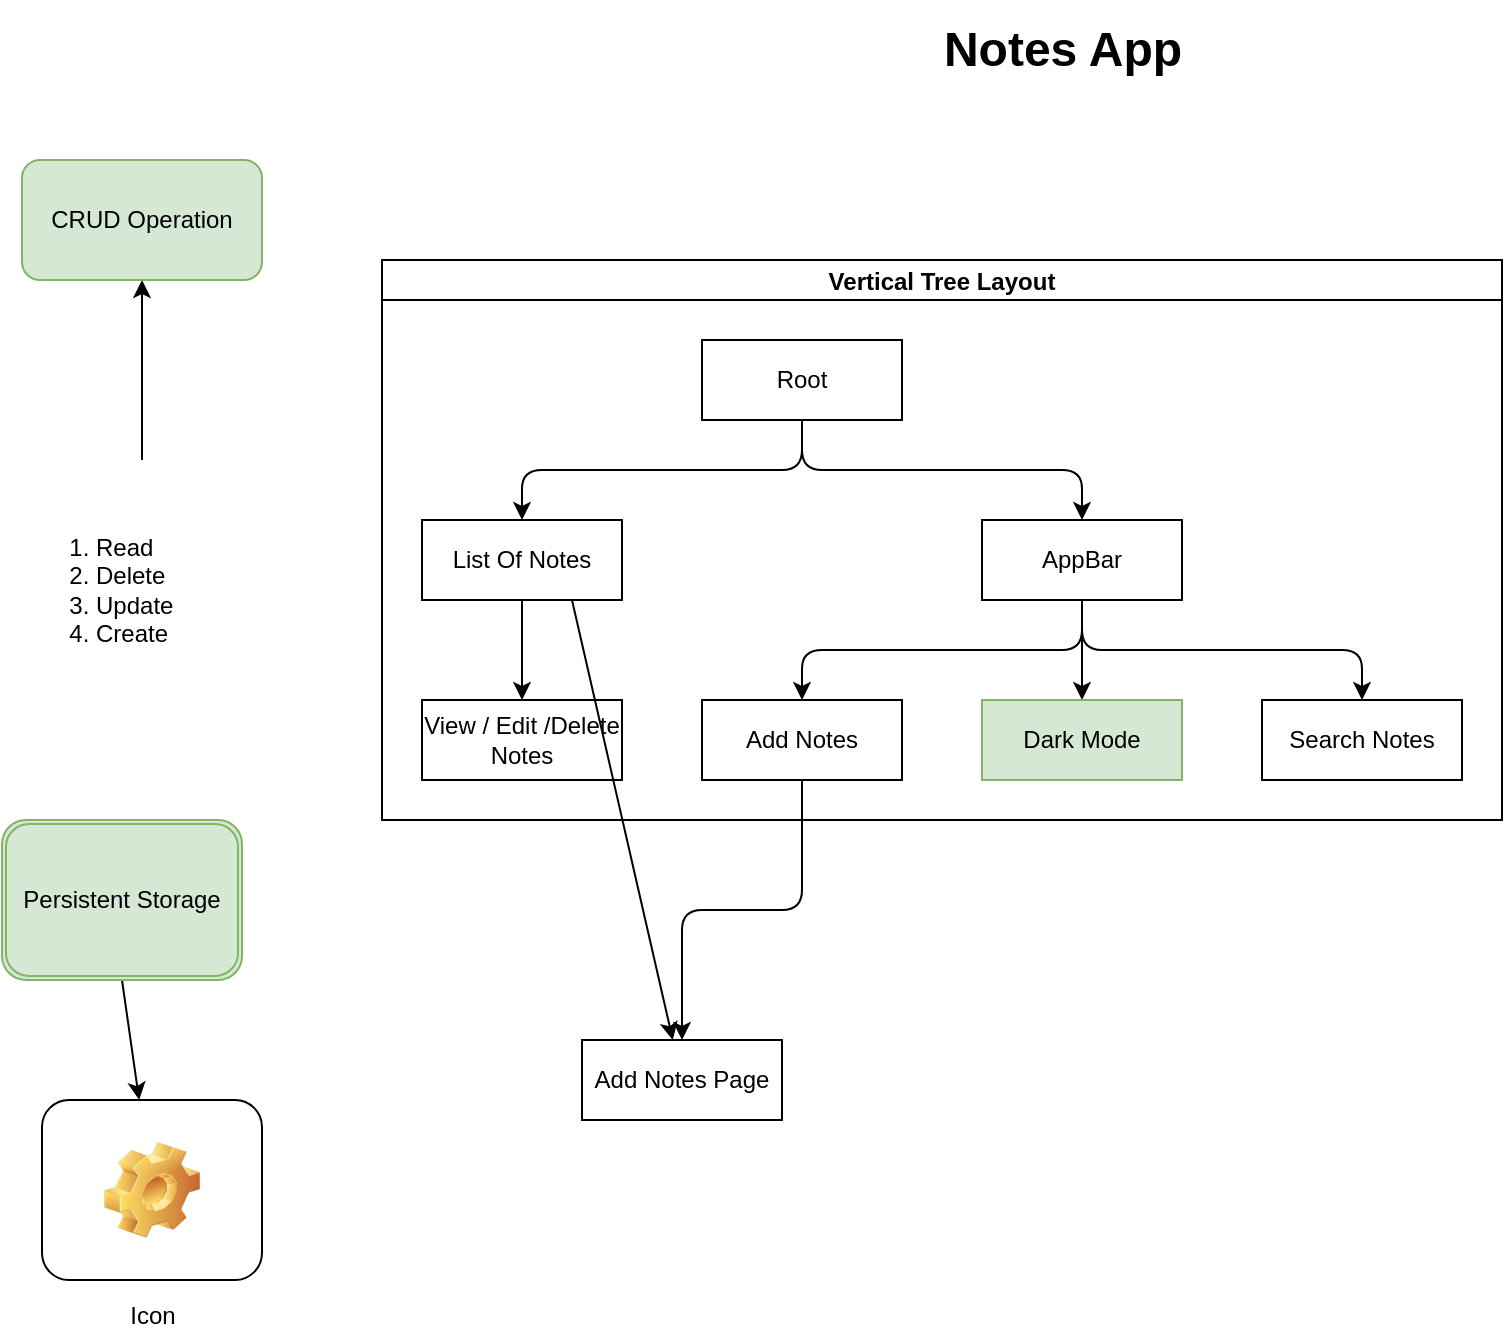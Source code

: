 <mxfile>
    <diagram id="owHmtyhuRX1xeUSnoraB" name="Page-1">
        <mxGraphModel dx="973" dy="1657" grid="1" gridSize="10" guides="1" tooltips="1" connect="1" arrows="1" fold="1" page="1" pageScale="1" pageWidth="827" pageHeight="1169" math="0" shadow="0">
            <root>
                <mxCell id="0"/>
                <mxCell id="1" parent="0"/>
                <mxCell id="2" value="Vertical Tree Layout" style="swimlane;startSize=20;horizontal=1;childLayout=treeLayout;horizontalTree=0;sortEdges=1;resizable=0;containerType=tree;fontSize=12;" vertex="1" parent="1">
                    <mxGeometry x="210" y="-200" width="560" height="280" as="geometry"/>
                </mxCell>
                <mxCell id="3" value="Root" style="whiteSpace=wrap;html=1;" vertex="1" parent="2">
                    <mxGeometry x="160" y="40" width="100" height="40" as="geometry"/>
                </mxCell>
                <mxCell id="4" value="List Of Notes" style="whiteSpace=wrap;html=1;" vertex="1" parent="2">
                    <mxGeometry x="20" y="130" width="100" height="40" as="geometry"/>
                </mxCell>
                <mxCell id="5" value="" style="edgeStyle=elbowEdgeStyle;elbow=vertical;html=1;rounded=1;curved=0;sourcePerimeterSpacing=0;targetPerimeterSpacing=0;startSize=6;endSize=6;" edge="1" parent="2" source="3" target="4">
                    <mxGeometry relative="1" as="geometry"/>
                </mxCell>
                <mxCell id="6" value="AppBar" style="whiteSpace=wrap;html=1;" vertex="1" parent="2">
                    <mxGeometry x="300" y="130" width="100" height="40" as="geometry"/>
                </mxCell>
                <mxCell id="7" value="" style="edgeStyle=elbowEdgeStyle;elbow=vertical;html=1;rounded=1;curved=0;sourcePerimeterSpacing=0;targetPerimeterSpacing=0;startSize=6;endSize=6;" edge="1" parent="2" source="3" target="6">
                    <mxGeometry relative="1" as="geometry"/>
                </mxCell>
                <mxCell id="10" value="" style="edgeStyle=elbowEdgeStyle;elbow=vertical;html=1;rounded=1;curved=0;sourcePerimeterSpacing=0;targetPerimeterSpacing=0;startSize=6;endSize=6;" edge="1" target="11" source="6" parent="2">
                    <mxGeometry relative="1" as="geometry">
                        <mxPoint x="11" y="-120" as="sourcePoint"/>
                    </mxGeometry>
                </mxCell>
                <mxCell id="11" value="Add Notes" style="whiteSpace=wrap;html=1;" vertex="1" parent="2">
                    <mxGeometry x="160" y="220" width="100" height="40" as="geometry"/>
                </mxCell>
                <mxCell id="14" value="" style="edgeStyle=elbowEdgeStyle;elbow=vertical;html=1;rounded=1;curved=0;sourcePerimeterSpacing=0;targetPerimeterSpacing=0;startSize=6;endSize=6;" edge="1" target="15" source="6" parent="2">
                    <mxGeometry relative="1" as="geometry">
                        <mxPoint x="81" y="-30" as="sourcePoint"/>
                    </mxGeometry>
                </mxCell>
                <mxCell id="15" value="Dark Mode" style="whiteSpace=wrap;html=1;fillColor=#d5e8d4;strokeColor=#82b366;" vertex="1" parent="2">
                    <mxGeometry x="300" y="220" width="100" height="40" as="geometry"/>
                </mxCell>
                <mxCell id="16" value="" style="edgeStyle=elbowEdgeStyle;elbow=vertical;html=1;rounded=1;curved=0;sourcePerimeterSpacing=0;targetPerimeterSpacing=0;startSize=6;endSize=6;" edge="1" target="17" source="6" parent="2">
                    <mxGeometry relative="1" as="geometry">
                        <mxPoint x="207" y="-30" as="sourcePoint"/>
                    </mxGeometry>
                </mxCell>
                <mxCell id="17" value="Search Notes" style="whiteSpace=wrap;html=1;" vertex="1" parent="2">
                    <mxGeometry x="440" y="220" width="100" height="40" as="geometry"/>
                </mxCell>
                <mxCell id="18" value="" style="edgeStyle=elbowEdgeStyle;elbow=vertical;html=1;rounded=1;curved=0;sourcePerimeterSpacing=0;targetPerimeterSpacing=0;startSize=6;endSize=6;" edge="1" target="19" source="4" parent="2">
                    <mxGeometry relative="1" as="geometry">
                        <mxPoint x="235" y="-120" as="sourcePoint"/>
                    </mxGeometry>
                </mxCell>
                <mxCell id="19" value="View / Edit /Delete Notes" style="whiteSpace=wrap;html=1;" vertex="1" parent="2">
                    <mxGeometry x="20" y="220" width="100" height="40" as="geometry"/>
                </mxCell>
                <mxCell id="20" value="Notes App" style="text;strokeColor=none;fillColor=none;html=1;fontSize=24;fontStyle=1;verticalAlign=middle;align=center;" vertex="1" parent="1">
                    <mxGeometry x="440" y="-330" width="220" height="50" as="geometry"/>
                </mxCell>
                <mxCell id="26" value="" style="edgeStyle=none;html=1;" edge="1" parent="1" source="22" target="25">
                    <mxGeometry relative="1" as="geometry"/>
                </mxCell>
                <mxCell id="22" value="&lt;ol&gt;&lt;li&gt;Read&lt;/li&gt;&lt;li&gt;Delete&lt;/li&gt;&lt;li&gt;Update&lt;/li&gt;&lt;li&gt;Create&lt;/li&gt;&lt;/ol&gt;" style="text;strokeColor=none;fillColor=none;html=1;whiteSpace=wrap;verticalAlign=middle;overflow=hidden;" vertex="1" parent="1">
                    <mxGeometry x="25" y="-100" width="130" height="130" as="geometry"/>
                </mxCell>
                <mxCell id="25" value="CRUD Operation" style="rounded=1;whiteSpace=wrap;html=1;fillColor=#d5e8d4;strokeColor=#82b366;" vertex="1" parent="1">
                    <mxGeometry x="30" y="-250" width="120" height="60" as="geometry"/>
                </mxCell>
                <mxCell id="29" style="edgeStyle=none;html=1;exitX=0.5;exitY=1;exitDx=0;exitDy=0;" edge="1" parent="1" source="27" target="28">
                    <mxGeometry relative="1" as="geometry"/>
                </mxCell>
                <mxCell id="27" value="Persistent Storage" style="shape=ext;double=1;rounded=1;whiteSpace=wrap;html=1;fillColor=#d5e8d4;strokeColor=#82b366;" vertex="1" parent="1">
                    <mxGeometry x="20" y="80" width="120" height="80" as="geometry"/>
                </mxCell>
                <mxCell id="28" value="Icon" style="icon;html=1;image=img/clipart/Gear_128x128.png" vertex="1" parent="1">
                    <mxGeometry x="40" y="220" width="110" height="90" as="geometry"/>
                </mxCell>
                <mxCell id="13" value="Add Notes Page" style="whiteSpace=wrap;html=1;" vertex="1" parent="1">
                    <mxGeometry x="310" y="190" width="100" height="40" as="geometry"/>
                </mxCell>
                <mxCell id="12" value="" style="edgeStyle=elbowEdgeStyle;elbow=vertical;html=1;rounded=1;curved=0;sourcePerimeterSpacing=0;targetPerimeterSpacing=0;startSize=6;endSize=6;" edge="1" target="13" source="11" parent="1">
                    <mxGeometry relative="1" as="geometry">
                        <mxPoint x="456" y="-230" as="sourcePoint"/>
                    </mxGeometry>
                </mxCell>
                <mxCell id="33" style="edgeStyle=none;html=1;exitX=0.75;exitY=1;exitDx=0;exitDy=0;" edge="1" parent="1" source="4" target="13">
                    <mxGeometry relative="1" as="geometry"/>
                </mxCell>
            </root>
        </mxGraphModel>
    </diagram>
</mxfile>